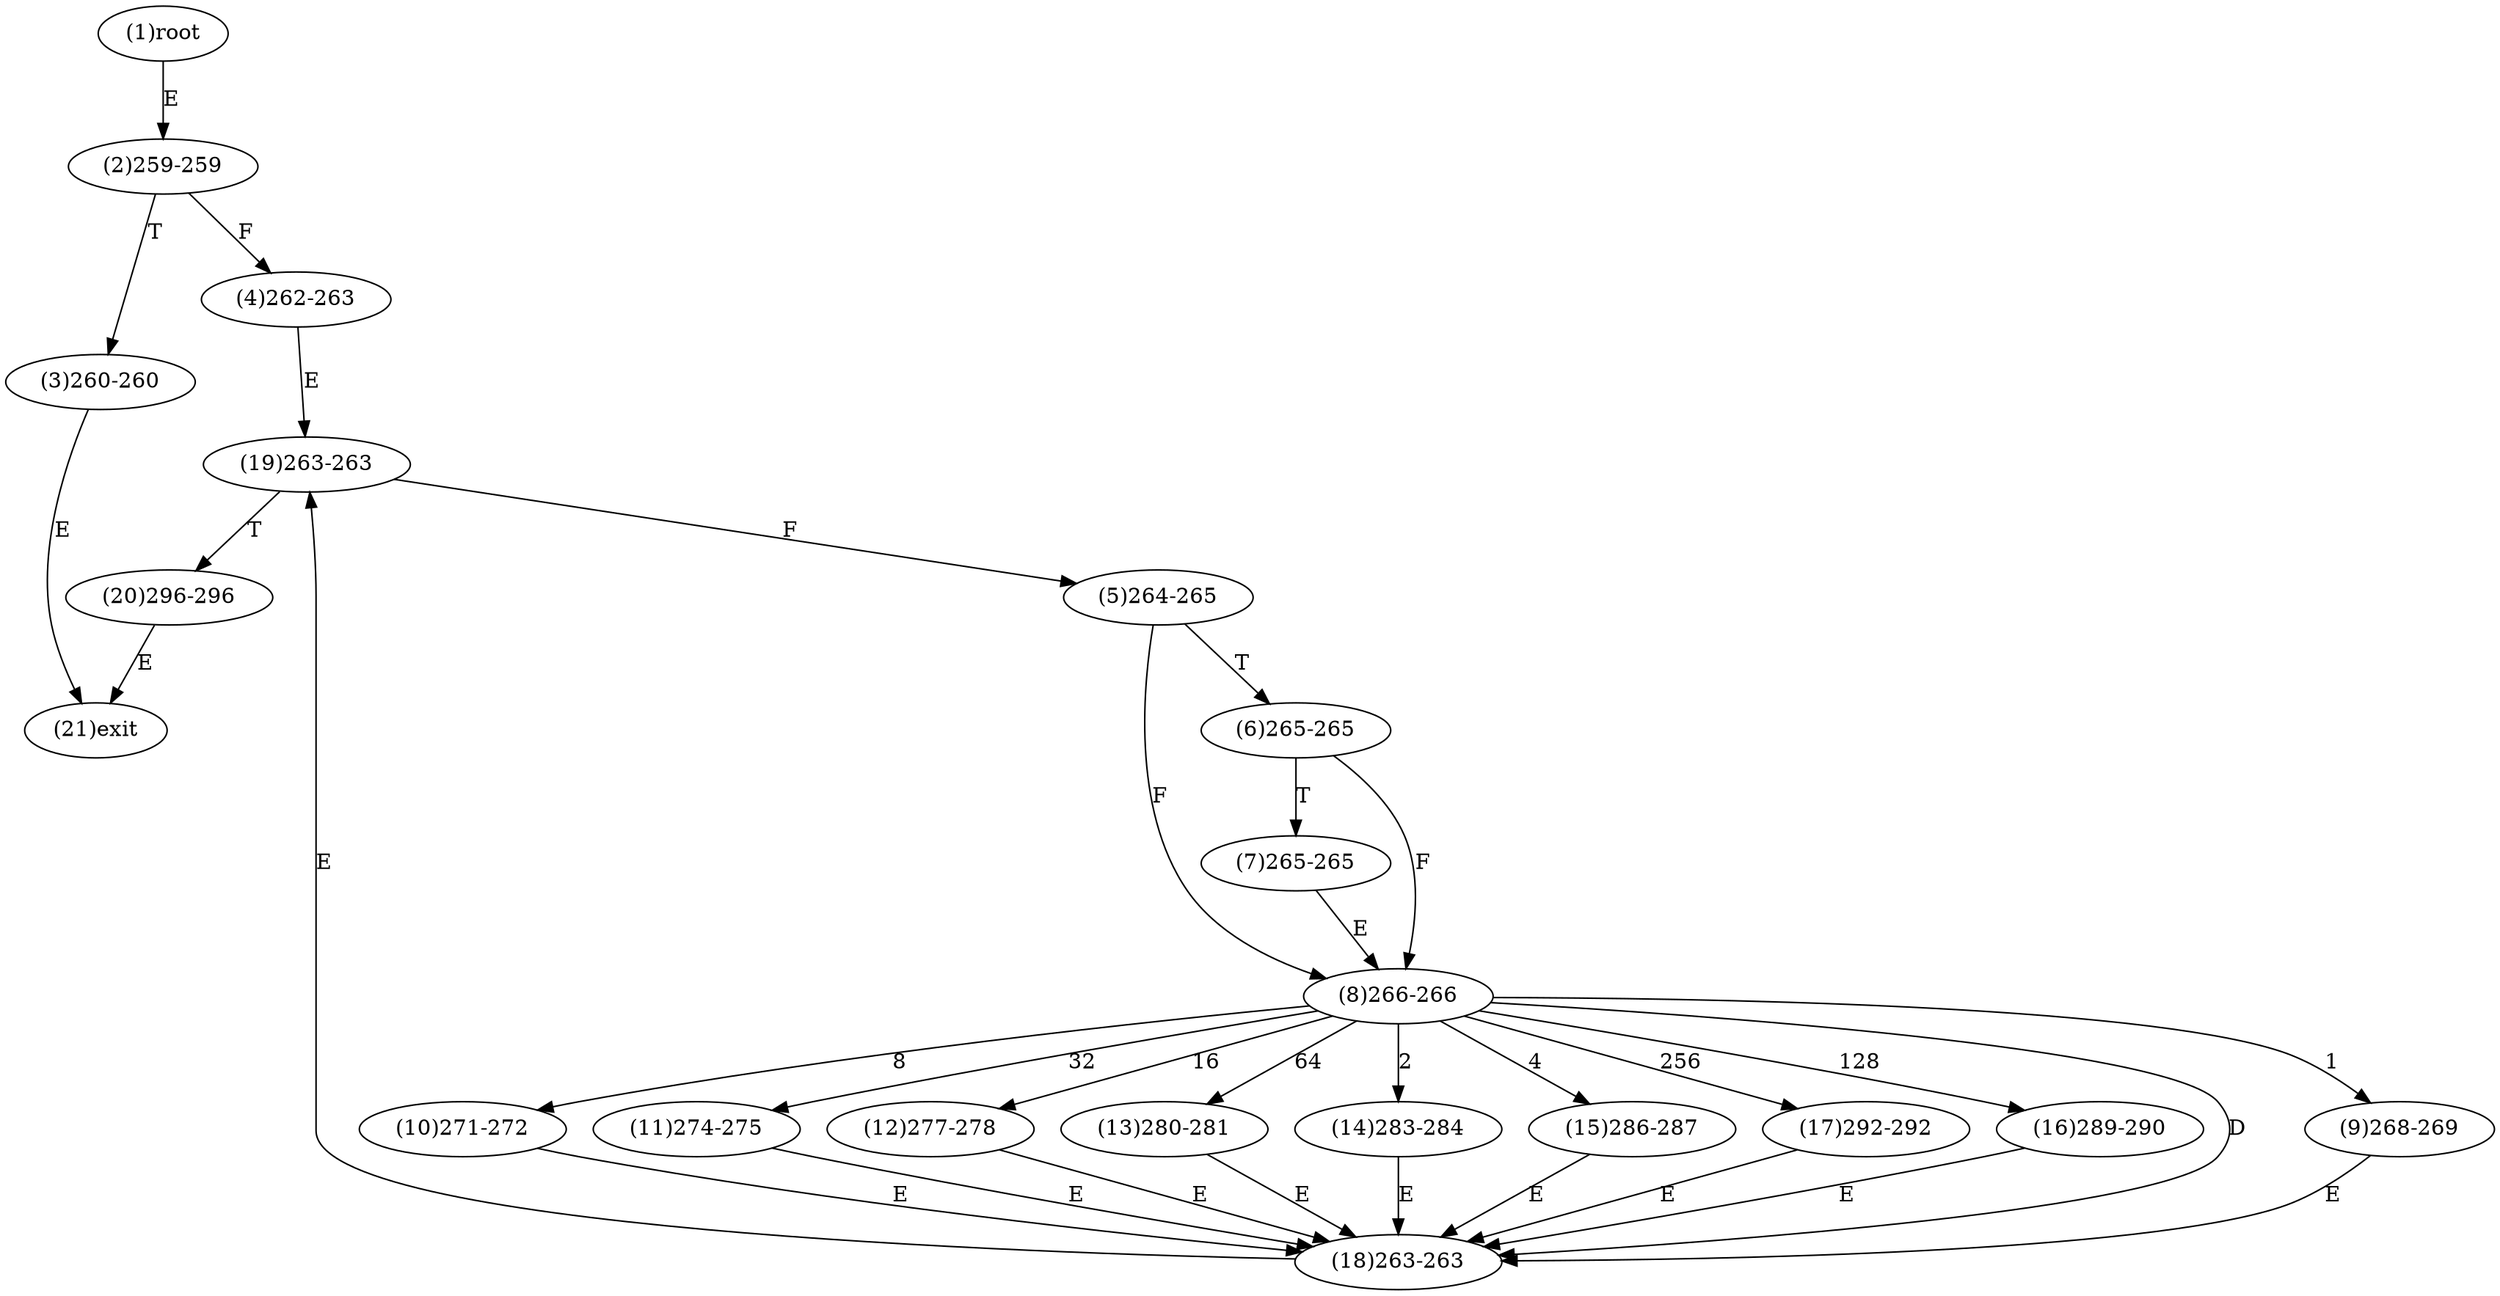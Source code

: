digraph "" { 
1[ label="(1)root"];
2[ label="(2)259-259"];
3[ label="(3)260-260"];
4[ label="(4)262-263"];
5[ label="(5)264-265"];
6[ label="(6)265-265"];
7[ label="(7)265-265"];
8[ label="(8)266-266"];
9[ label="(9)268-269"];
10[ label="(10)271-272"];
11[ label="(11)274-275"];
12[ label="(12)277-278"];
13[ label="(13)280-281"];
14[ label="(14)283-284"];
15[ label="(15)286-287"];
17[ label="(17)292-292"];
16[ label="(16)289-290"];
19[ label="(19)263-263"];
18[ label="(18)263-263"];
21[ label="(21)exit"];
20[ label="(20)296-296"];
1->2[ label="E"];
2->4[ label="F"];
2->3[ label="T"];
3->21[ label="E"];
4->19[ label="E"];
5->8[ label="F"];
5->6[ label="T"];
6->8[ label="F"];
6->7[ label="T"];
7->8[ label="E"];
8->9[ label="1"];
8->14[ label="2"];
8->15[ label="4"];
8->10[ label="8"];
8->12[ label="16"];
8->11[ label="32"];
8->13[ label="64"];
8->16[ label="128"];
8->17[ label="256"];
8->18[ label="D"];
9->18[ label="E"];
10->18[ label="E"];
11->18[ label="E"];
12->18[ label="E"];
13->18[ label="E"];
14->18[ label="E"];
15->18[ label="E"];
16->18[ label="E"];
17->18[ label="E"];
18->19[ label="E"];
19->5[ label="F"];
19->20[ label="T"];
20->21[ label="E"];
}